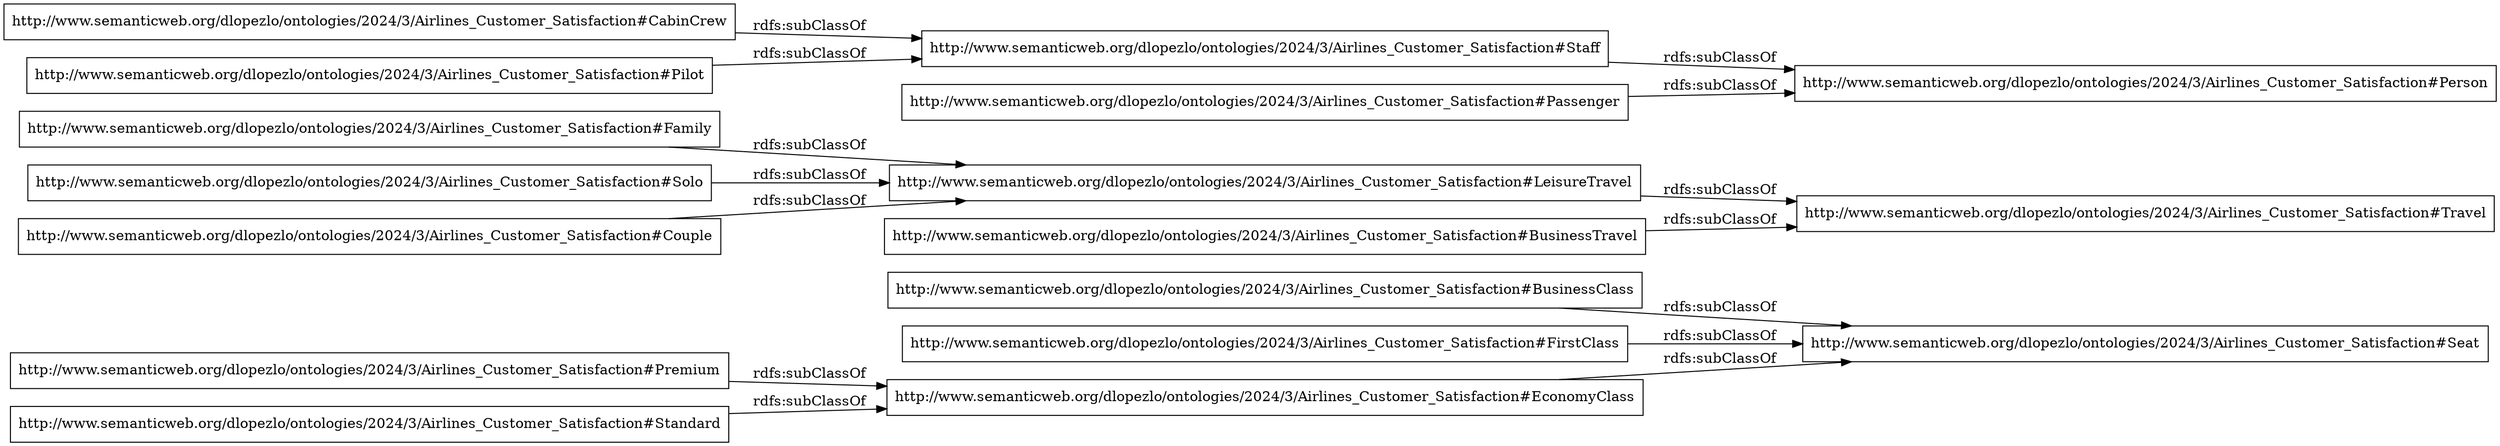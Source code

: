 digraph ar2dtool_diagram { 
rankdir=LR;
size="1000"
node [shape = rectangle, color="black"]; "http://www.semanticweb.org/dlopezlo/ontologies/2024/3/Airlines_Customer_Satisfaction#BusinessClass" "http://www.semanticweb.org/dlopezlo/ontologies/2024/3/Airlines_Customer_Satisfaction#Premium" "http://www.semanticweb.org/dlopezlo/ontologies/2024/3/Airlines_Customer_Satisfaction#Family" "http://www.semanticweb.org/dlopezlo/ontologies/2024/3/Airlines_Customer_Satisfaction#CabinCrew" "http://www.semanticweb.org/dlopezlo/ontologies/2024/3/Airlines_Customer_Satisfaction#Standard" "http://www.semanticweb.org/dlopezlo/ontologies/2024/3/Airlines_Customer_Satisfaction#Solo" "http://www.semanticweb.org/dlopezlo/ontologies/2024/3/Airlines_Customer_Satisfaction#Seat" "http://www.semanticweb.org/dlopezlo/ontologies/2024/3/Airlines_Customer_Satisfaction#FirstClass" "http://www.semanticweb.org/dlopezlo/ontologies/2024/3/Airlines_Customer_Satisfaction#EconomyClass" "http://www.semanticweb.org/dlopezlo/ontologies/2024/3/Airlines_Customer_Satisfaction#Staff" "http://www.semanticweb.org/dlopezlo/ontologies/2024/3/Airlines_Customer_Satisfaction#Pilot" "http://www.semanticweb.org/dlopezlo/ontologies/2024/3/Airlines_Customer_Satisfaction#Couple" "http://www.semanticweb.org/dlopezlo/ontologies/2024/3/Airlines_Customer_Satisfaction#LeisureTravel" "http://www.semanticweb.org/dlopezlo/ontologies/2024/3/Airlines_Customer_Satisfaction#Person" "http://www.semanticweb.org/dlopezlo/ontologies/2024/3/Airlines_Customer_Satisfaction#Passenger" "http://www.semanticweb.org/dlopezlo/ontologies/2024/3/Airlines_Customer_Satisfaction#Travel" "http://www.semanticweb.org/dlopezlo/ontologies/2024/3/Airlines_Customer_Satisfaction#BusinessTravel" ; /*classes style*/
	"http://www.semanticweb.org/dlopezlo/ontologies/2024/3/Airlines_Customer_Satisfaction#Couple" -> "http://www.semanticweb.org/dlopezlo/ontologies/2024/3/Airlines_Customer_Satisfaction#LeisureTravel" [ label = "rdfs:subClassOf" ];
	"http://www.semanticweb.org/dlopezlo/ontologies/2024/3/Airlines_Customer_Satisfaction#Passenger" -> "http://www.semanticweb.org/dlopezlo/ontologies/2024/3/Airlines_Customer_Satisfaction#Person" [ label = "rdfs:subClassOf" ];
	"http://www.semanticweb.org/dlopezlo/ontologies/2024/3/Airlines_Customer_Satisfaction#BusinessClass" -> "http://www.semanticweb.org/dlopezlo/ontologies/2024/3/Airlines_Customer_Satisfaction#Seat" [ label = "rdfs:subClassOf" ];
	"http://www.semanticweb.org/dlopezlo/ontologies/2024/3/Airlines_Customer_Satisfaction#EconomyClass" -> "http://www.semanticweb.org/dlopezlo/ontologies/2024/3/Airlines_Customer_Satisfaction#Seat" [ label = "rdfs:subClassOf" ];
	"http://www.semanticweb.org/dlopezlo/ontologies/2024/3/Airlines_Customer_Satisfaction#Standard" -> "http://www.semanticweb.org/dlopezlo/ontologies/2024/3/Airlines_Customer_Satisfaction#EconomyClass" [ label = "rdfs:subClassOf" ];
	"http://www.semanticweb.org/dlopezlo/ontologies/2024/3/Airlines_Customer_Satisfaction#Pilot" -> "http://www.semanticweb.org/dlopezlo/ontologies/2024/3/Airlines_Customer_Satisfaction#Staff" [ label = "rdfs:subClassOf" ];
	"http://www.semanticweb.org/dlopezlo/ontologies/2024/3/Airlines_Customer_Satisfaction#Premium" -> "http://www.semanticweb.org/dlopezlo/ontologies/2024/3/Airlines_Customer_Satisfaction#EconomyClass" [ label = "rdfs:subClassOf" ];
	"http://www.semanticweb.org/dlopezlo/ontologies/2024/3/Airlines_Customer_Satisfaction#Staff" -> "http://www.semanticweb.org/dlopezlo/ontologies/2024/3/Airlines_Customer_Satisfaction#Person" [ label = "rdfs:subClassOf" ];
	"http://www.semanticweb.org/dlopezlo/ontologies/2024/3/Airlines_Customer_Satisfaction#Family" -> "http://www.semanticweb.org/dlopezlo/ontologies/2024/3/Airlines_Customer_Satisfaction#LeisureTravel" [ label = "rdfs:subClassOf" ];
	"http://www.semanticweb.org/dlopezlo/ontologies/2024/3/Airlines_Customer_Satisfaction#Solo" -> "http://www.semanticweb.org/dlopezlo/ontologies/2024/3/Airlines_Customer_Satisfaction#LeisureTravel" [ label = "rdfs:subClassOf" ];
	"http://www.semanticweb.org/dlopezlo/ontologies/2024/3/Airlines_Customer_Satisfaction#BusinessTravel" -> "http://www.semanticweb.org/dlopezlo/ontologies/2024/3/Airlines_Customer_Satisfaction#Travel" [ label = "rdfs:subClassOf" ];
	"http://www.semanticweb.org/dlopezlo/ontologies/2024/3/Airlines_Customer_Satisfaction#CabinCrew" -> "http://www.semanticweb.org/dlopezlo/ontologies/2024/3/Airlines_Customer_Satisfaction#Staff" [ label = "rdfs:subClassOf" ];
	"http://www.semanticweb.org/dlopezlo/ontologies/2024/3/Airlines_Customer_Satisfaction#LeisureTravel" -> "http://www.semanticweb.org/dlopezlo/ontologies/2024/3/Airlines_Customer_Satisfaction#Travel" [ label = "rdfs:subClassOf" ];
	"http://www.semanticweb.org/dlopezlo/ontologies/2024/3/Airlines_Customer_Satisfaction#FirstClass" -> "http://www.semanticweb.org/dlopezlo/ontologies/2024/3/Airlines_Customer_Satisfaction#Seat" [ label = "rdfs:subClassOf" ];

}
